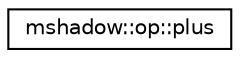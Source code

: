 digraph "Graphical Class Hierarchy"
{
 // LATEX_PDF_SIZE
  edge [fontname="Helvetica",fontsize="10",labelfontname="Helvetica",labelfontsize="10"];
  node [fontname="Helvetica",fontsize="10",shape=record];
  rankdir="LR";
  Node0 [label="mshadow::op::plus",height=0.2,width=0.4,color="black", fillcolor="white", style="filled",URL="$structmshadow_1_1op_1_1plus.html",tooltip="plus operator"];
}
